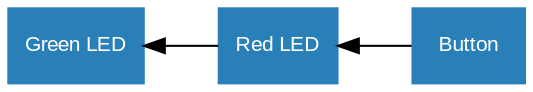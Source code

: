 /* vim: set et sw=4 sts=4: */

digraph {
    graph [rankdir=RL];
    node [shape=rect, style=filled, color="#2980b9", fontname=Arial, fontcolor="#ffffff", fontsize=10];
    edge [arrowhead=normal, style=solid];

    red [label="Red LED"]
    green [label="Green LED"]

    Button -> red;
    red -> green;
}
